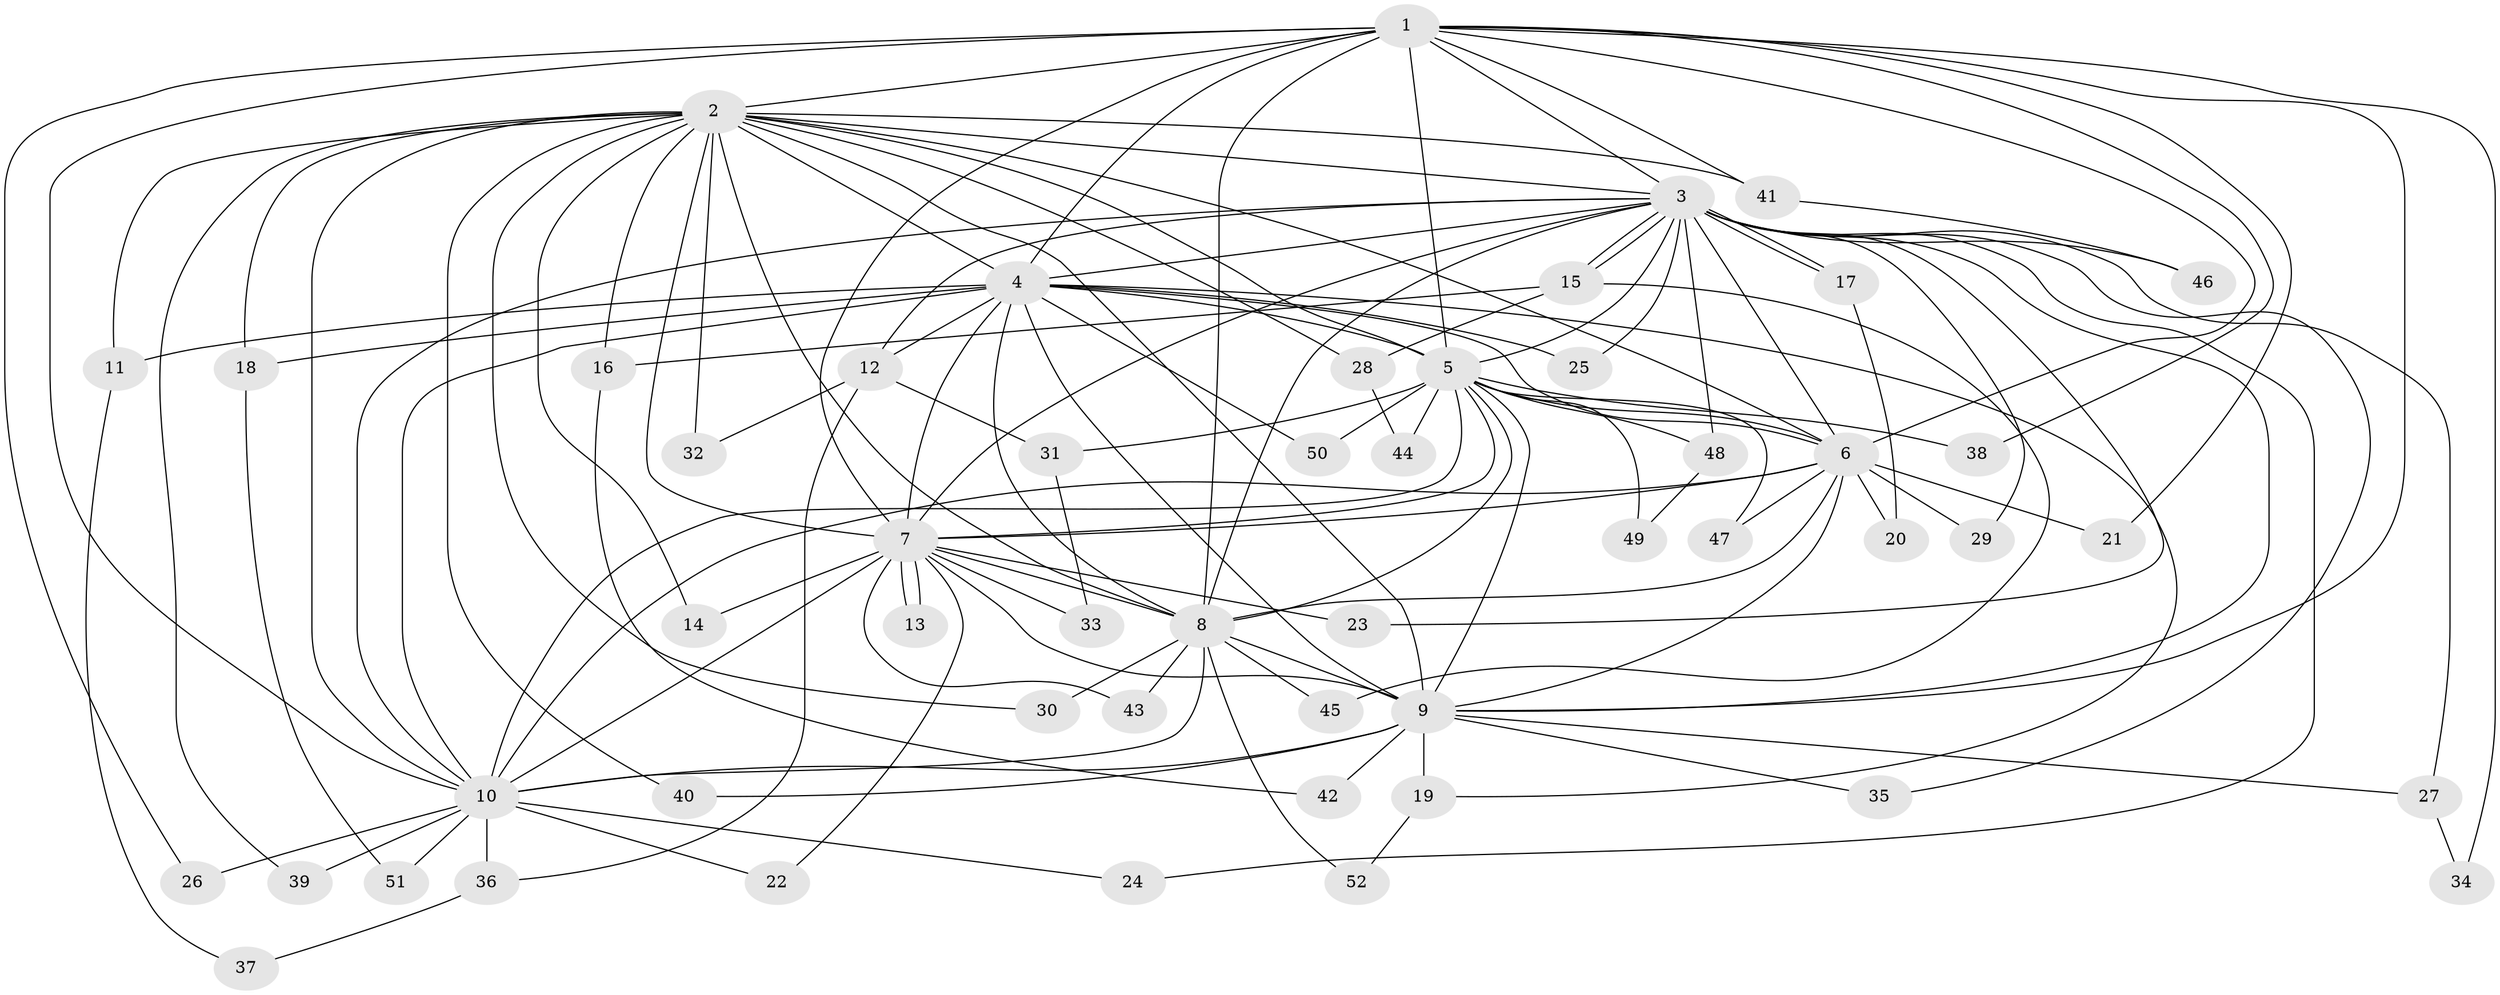 // coarse degree distribution, {11: 0.027777777777777776, 13: 0.05555555555555555, 21: 0.027777777777777776, 2: 0.6111111111111112, 1: 0.16666666666666666, 3: 0.1111111111111111}
// Generated by graph-tools (version 1.1) at 2025/49/03/04/25 21:49:15]
// undirected, 52 vertices, 129 edges
graph export_dot {
graph [start="1"]
  node [color=gray90,style=filled];
  1;
  2;
  3;
  4;
  5;
  6;
  7;
  8;
  9;
  10;
  11;
  12;
  13;
  14;
  15;
  16;
  17;
  18;
  19;
  20;
  21;
  22;
  23;
  24;
  25;
  26;
  27;
  28;
  29;
  30;
  31;
  32;
  33;
  34;
  35;
  36;
  37;
  38;
  39;
  40;
  41;
  42;
  43;
  44;
  45;
  46;
  47;
  48;
  49;
  50;
  51;
  52;
  1 -- 2;
  1 -- 3;
  1 -- 4;
  1 -- 5;
  1 -- 6;
  1 -- 7;
  1 -- 8;
  1 -- 9;
  1 -- 10;
  1 -- 21;
  1 -- 26;
  1 -- 34;
  1 -- 38;
  1 -- 41;
  2 -- 3;
  2 -- 4;
  2 -- 5;
  2 -- 6;
  2 -- 7;
  2 -- 8;
  2 -- 9;
  2 -- 10;
  2 -- 11;
  2 -- 14;
  2 -- 16;
  2 -- 18;
  2 -- 28;
  2 -- 30;
  2 -- 32;
  2 -- 39;
  2 -- 40;
  2 -- 41;
  3 -- 4;
  3 -- 5;
  3 -- 6;
  3 -- 7;
  3 -- 8;
  3 -- 9;
  3 -- 10;
  3 -- 12;
  3 -- 15;
  3 -- 15;
  3 -- 17;
  3 -- 17;
  3 -- 23;
  3 -- 24;
  3 -- 25;
  3 -- 27;
  3 -- 29;
  3 -- 35;
  3 -- 46;
  3 -- 48;
  4 -- 5;
  4 -- 6;
  4 -- 7;
  4 -- 8;
  4 -- 9;
  4 -- 10;
  4 -- 11;
  4 -- 12;
  4 -- 18;
  4 -- 19;
  4 -- 25;
  4 -- 50;
  5 -- 6;
  5 -- 7;
  5 -- 8;
  5 -- 9;
  5 -- 10;
  5 -- 31;
  5 -- 38;
  5 -- 44;
  5 -- 47;
  5 -- 48;
  5 -- 49;
  5 -- 50;
  6 -- 7;
  6 -- 8;
  6 -- 9;
  6 -- 10;
  6 -- 20;
  6 -- 21;
  6 -- 29;
  6 -- 47;
  7 -- 8;
  7 -- 9;
  7 -- 10;
  7 -- 13;
  7 -- 13;
  7 -- 14;
  7 -- 22;
  7 -- 23;
  7 -- 33;
  7 -- 43;
  8 -- 9;
  8 -- 10;
  8 -- 30;
  8 -- 43;
  8 -- 45;
  8 -- 52;
  9 -- 10;
  9 -- 19;
  9 -- 27;
  9 -- 35;
  9 -- 40;
  9 -- 42;
  10 -- 22;
  10 -- 24;
  10 -- 26;
  10 -- 36;
  10 -- 39;
  10 -- 51;
  11 -- 37;
  12 -- 31;
  12 -- 32;
  12 -- 36;
  15 -- 16;
  15 -- 28;
  15 -- 45;
  16 -- 42;
  17 -- 20;
  18 -- 51;
  19 -- 52;
  27 -- 34;
  28 -- 44;
  31 -- 33;
  36 -- 37;
  41 -- 46;
  48 -- 49;
}
